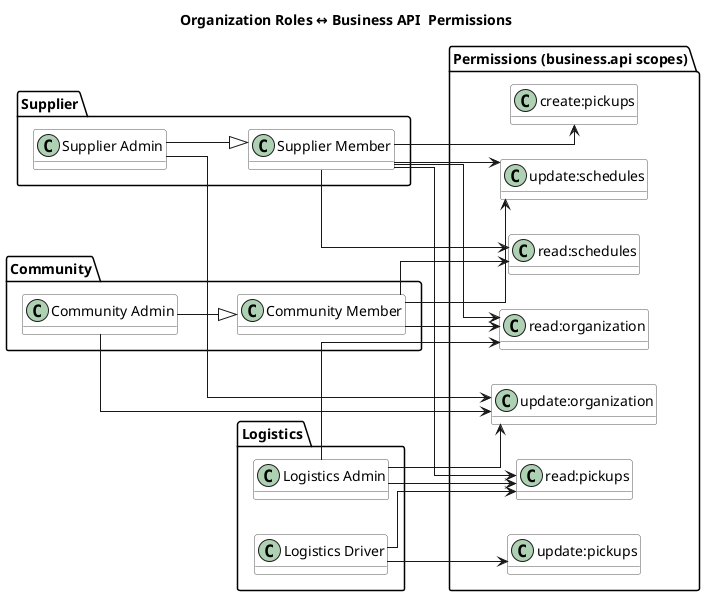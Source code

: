 @startuml
' Replate Business API — Roles and Permissions
' Generated from tf/04-business-website.tf on 2025-10-30 16:51 local time

skinparam linetype ortho
skinparam class {
  BackgroundColor White
  BorderColor #555555
}
left to right direction
hide methods
hide stereotypes

title Organization Roles ↔ Business API  Permissions

package "Permissions (business.api scopes)" as PERMS {
  class "read:organization" as P_READ_ORG <<scope>>
  class "update:organization" as P_UPDATE_ORG <<scope>>
  class "read:pickups" as P_READ_PICKUPS <<scope>>
  class "create:pickups" as P_CREATE_PICKUPS <<scope>>
  class "update:pickups" as P_UPDATE_PICKUPS <<scope>>
  class "read:schedules" as P_READ_SCHEDULES <<scope>>
  class "update:schedules" as P_UPDATE_SCHEDULES <<scope>>
}

package "Supplier" {
  class "Supplier Admin" as R_SUPPLIER_ADMIN <<role>>
  class "Supplier Member" as R_SUPPLIER_MEMBER <<role>>
}

package "Community" {
  class "Community Admin" as R_COMMUNITY_ADMIN <<role>>
  class "Community Member" as R_COMMUNITY_MEMBER <<role>>
}

package "Logistics" {
  class "Logistics Admin" as R_LOGISTICS_ADMIN <<role>>
  class "Logistics Driver" as R_LOGISTICS_DRIVER <<role>>
}


' Inheritance: Admin roles extend Member roles and inherit their permissions
R_SUPPLIER_ADMIN --|> R_SUPPLIER_MEMBER
R_COMMUNITY_ADMIN --|> R_COMMUNITY_MEMBER

' Supplier Admin (inherits Supplier Member)
R_SUPPLIER_ADMIN --> P_UPDATE_ORG

' Supplier Member
R_SUPPLIER_MEMBER --> P_READ_ORG
R_SUPPLIER_MEMBER --> P_READ_PICKUPS
R_SUPPLIER_MEMBER --> P_CREATE_PICKUPS
R_SUPPLIER_MEMBER --> P_READ_SCHEDULES
R_SUPPLIER_MEMBER --> P_UPDATE_SCHEDULES

' Logistics Admin
R_LOGISTICS_ADMIN --> P_READ_ORG
R_LOGISTICS_ADMIN --> P_UPDATE_ORG
R_LOGISTICS_ADMIN --> P_READ_PICKUPS

' Logistics Driver
R_LOGISTICS_DRIVER --> P_READ_PICKUPS
R_LOGISTICS_DRIVER --> P_UPDATE_PICKUPS

' Community Admin (inherits Community Member)
R_COMMUNITY_ADMIN --> P_UPDATE_ORG

' Community Member
R_COMMUNITY_MEMBER --> P_READ_ORG
R_COMMUNITY_MEMBER --> P_READ_SCHEDULES
R_COMMUNITY_MEMBER --> P_UPDATE_SCHEDULES

@enduml
